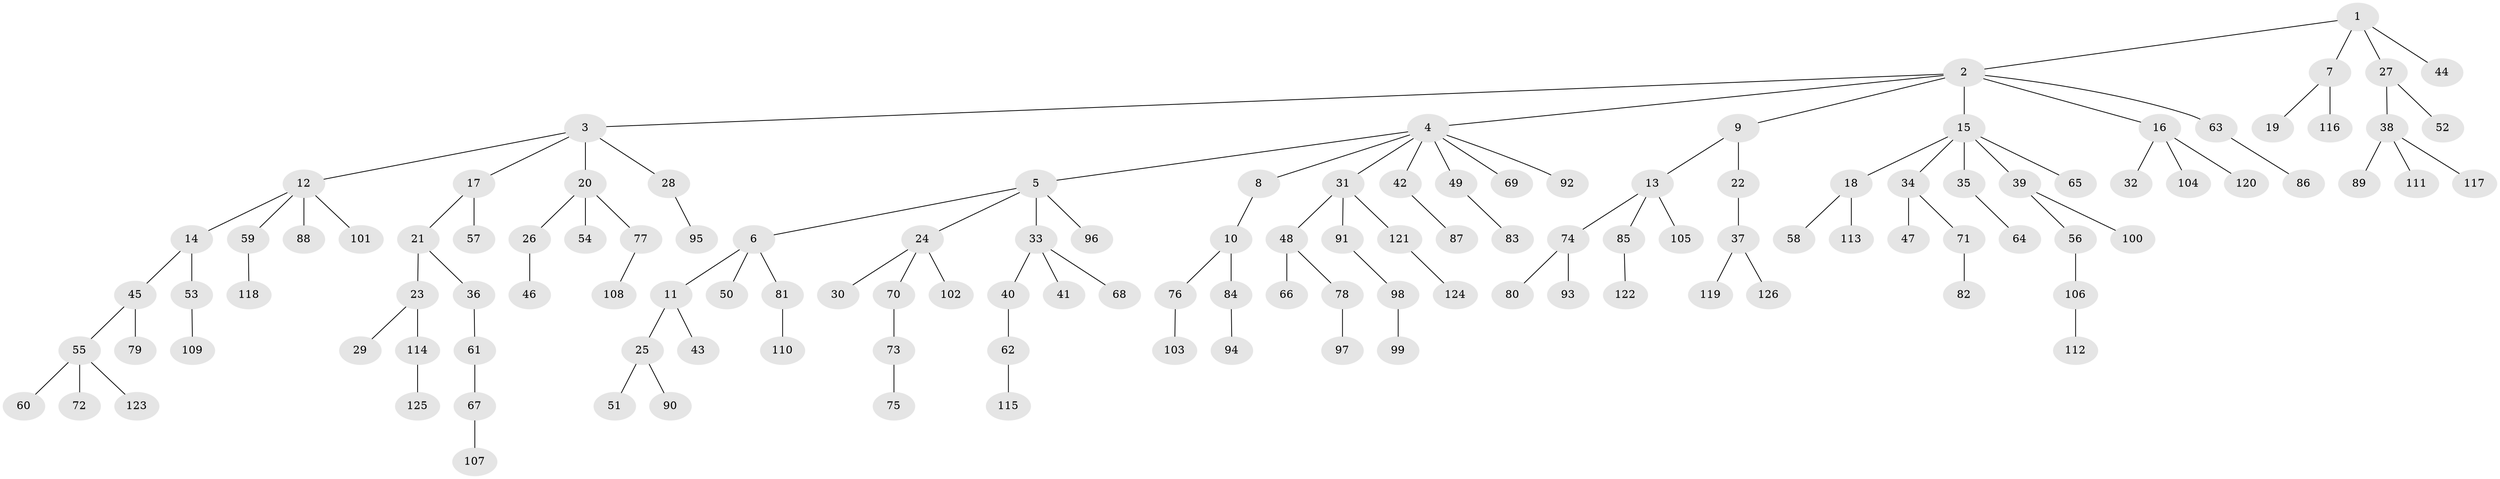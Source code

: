 // coarse degree distribution, {9: 0.011363636363636364, 5: 0.022727272727272728, 7: 0.011363636363636364, 4: 0.056818181818181816, 3: 0.1590909090909091, 2: 0.18181818181818182, 6: 0.011363636363636364, 1: 0.5454545454545454}
// Generated by graph-tools (version 1.1) at 2025/19/03/04/25 18:19:08]
// undirected, 126 vertices, 125 edges
graph export_dot {
graph [start="1"]
  node [color=gray90,style=filled];
  1;
  2;
  3;
  4;
  5;
  6;
  7;
  8;
  9;
  10;
  11;
  12;
  13;
  14;
  15;
  16;
  17;
  18;
  19;
  20;
  21;
  22;
  23;
  24;
  25;
  26;
  27;
  28;
  29;
  30;
  31;
  32;
  33;
  34;
  35;
  36;
  37;
  38;
  39;
  40;
  41;
  42;
  43;
  44;
  45;
  46;
  47;
  48;
  49;
  50;
  51;
  52;
  53;
  54;
  55;
  56;
  57;
  58;
  59;
  60;
  61;
  62;
  63;
  64;
  65;
  66;
  67;
  68;
  69;
  70;
  71;
  72;
  73;
  74;
  75;
  76;
  77;
  78;
  79;
  80;
  81;
  82;
  83;
  84;
  85;
  86;
  87;
  88;
  89;
  90;
  91;
  92;
  93;
  94;
  95;
  96;
  97;
  98;
  99;
  100;
  101;
  102;
  103;
  104;
  105;
  106;
  107;
  108;
  109;
  110;
  111;
  112;
  113;
  114;
  115;
  116;
  117;
  118;
  119;
  120;
  121;
  122;
  123;
  124;
  125;
  126;
  1 -- 2;
  1 -- 7;
  1 -- 27;
  1 -- 44;
  2 -- 3;
  2 -- 4;
  2 -- 9;
  2 -- 15;
  2 -- 16;
  2 -- 63;
  3 -- 12;
  3 -- 17;
  3 -- 20;
  3 -- 28;
  4 -- 5;
  4 -- 8;
  4 -- 31;
  4 -- 42;
  4 -- 49;
  4 -- 69;
  4 -- 92;
  5 -- 6;
  5 -- 24;
  5 -- 33;
  5 -- 96;
  6 -- 11;
  6 -- 50;
  6 -- 81;
  7 -- 19;
  7 -- 116;
  8 -- 10;
  9 -- 13;
  9 -- 22;
  10 -- 76;
  10 -- 84;
  11 -- 25;
  11 -- 43;
  12 -- 14;
  12 -- 59;
  12 -- 88;
  12 -- 101;
  13 -- 74;
  13 -- 85;
  13 -- 105;
  14 -- 45;
  14 -- 53;
  15 -- 18;
  15 -- 34;
  15 -- 35;
  15 -- 39;
  15 -- 65;
  16 -- 32;
  16 -- 104;
  16 -- 120;
  17 -- 21;
  17 -- 57;
  18 -- 58;
  18 -- 113;
  20 -- 26;
  20 -- 54;
  20 -- 77;
  21 -- 23;
  21 -- 36;
  22 -- 37;
  23 -- 29;
  23 -- 114;
  24 -- 30;
  24 -- 70;
  24 -- 102;
  25 -- 51;
  25 -- 90;
  26 -- 46;
  27 -- 38;
  27 -- 52;
  28 -- 95;
  31 -- 48;
  31 -- 91;
  31 -- 121;
  33 -- 40;
  33 -- 41;
  33 -- 68;
  34 -- 47;
  34 -- 71;
  35 -- 64;
  36 -- 61;
  37 -- 119;
  37 -- 126;
  38 -- 89;
  38 -- 111;
  38 -- 117;
  39 -- 56;
  39 -- 100;
  40 -- 62;
  42 -- 87;
  45 -- 55;
  45 -- 79;
  48 -- 66;
  48 -- 78;
  49 -- 83;
  53 -- 109;
  55 -- 60;
  55 -- 72;
  55 -- 123;
  56 -- 106;
  59 -- 118;
  61 -- 67;
  62 -- 115;
  63 -- 86;
  67 -- 107;
  70 -- 73;
  71 -- 82;
  73 -- 75;
  74 -- 80;
  74 -- 93;
  76 -- 103;
  77 -- 108;
  78 -- 97;
  81 -- 110;
  84 -- 94;
  85 -- 122;
  91 -- 98;
  98 -- 99;
  106 -- 112;
  114 -- 125;
  121 -- 124;
}
